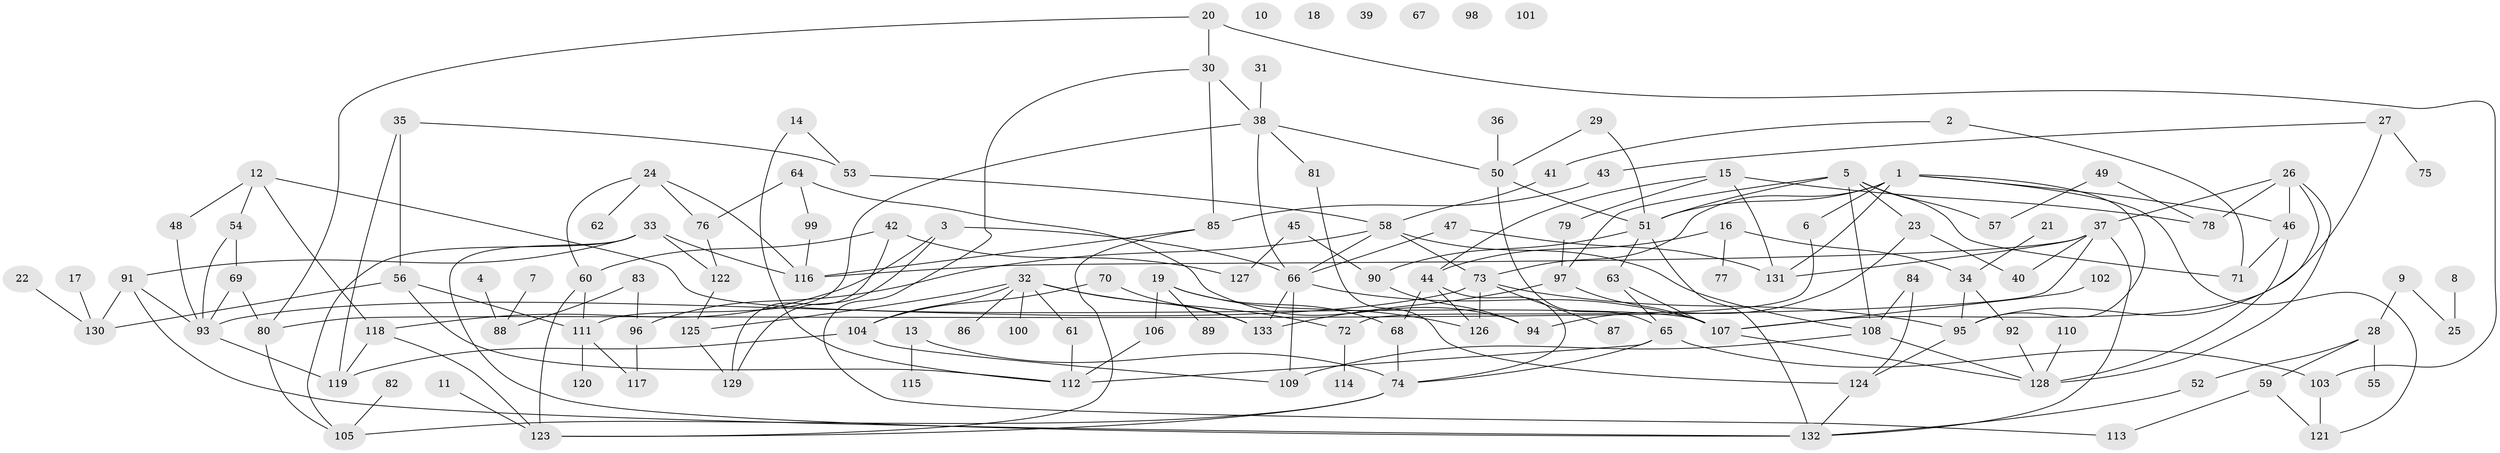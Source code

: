 // Generated by graph-tools (version 1.1) at 2025/40/03/09/25 04:40:02]
// undirected, 133 vertices, 199 edges
graph export_dot {
graph [start="1"]
  node [color=gray90,style=filled];
  1;
  2;
  3;
  4;
  5;
  6;
  7;
  8;
  9;
  10;
  11;
  12;
  13;
  14;
  15;
  16;
  17;
  18;
  19;
  20;
  21;
  22;
  23;
  24;
  25;
  26;
  27;
  28;
  29;
  30;
  31;
  32;
  33;
  34;
  35;
  36;
  37;
  38;
  39;
  40;
  41;
  42;
  43;
  44;
  45;
  46;
  47;
  48;
  49;
  50;
  51;
  52;
  53;
  54;
  55;
  56;
  57;
  58;
  59;
  60;
  61;
  62;
  63;
  64;
  65;
  66;
  67;
  68;
  69;
  70;
  71;
  72;
  73;
  74;
  75;
  76;
  77;
  78;
  79;
  80;
  81;
  82;
  83;
  84;
  85;
  86;
  87;
  88;
  89;
  90;
  91;
  92;
  93;
  94;
  95;
  96;
  97;
  98;
  99;
  100;
  101;
  102;
  103;
  104;
  105;
  106;
  107;
  108;
  109;
  110;
  111;
  112;
  113;
  114;
  115;
  116;
  117;
  118;
  119;
  120;
  121;
  122;
  123;
  124;
  125;
  126;
  127;
  128;
  129;
  130;
  131;
  132;
  133;
  1 -- 6;
  1 -- 46;
  1 -- 51;
  1 -- 73;
  1 -- 95;
  1 -- 121;
  1 -- 131;
  2 -- 41;
  2 -- 71;
  3 -- 66;
  3 -- 118;
  3 -- 129;
  4 -- 88;
  5 -- 23;
  5 -- 51;
  5 -- 57;
  5 -- 71;
  5 -- 97;
  5 -- 108;
  6 -- 72;
  7 -- 88;
  8 -- 25;
  9 -- 25;
  9 -- 28;
  11 -- 123;
  12 -- 48;
  12 -- 54;
  12 -- 107;
  12 -- 118;
  13 -- 74;
  13 -- 115;
  14 -- 53;
  14 -- 112;
  15 -- 44;
  15 -- 78;
  15 -- 79;
  15 -- 131;
  16 -- 34;
  16 -- 44;
  16 -- 77;
  17 -- 130;
  19 -- 68;
  19 -- 89;
  19 -- 106;
  19 -- 126;
  20 -- 30;
  20 -- 80;
  20 -- 103;
  21 -- 34;
  22 -- 130;
  23 -- 40;
  23 -- 94;
  24 -- 60;
  24 -- 62;
  24 -- 76;
  24 -- 116;
  26 -- 37;
  26 -- 46;
  26 -- 78;
  26 -- 95;
  26 -- 128;
  27 -- 43;
  27 -- 75;
  27 -- 107;
  28 -- 52;
  28 -- 55;
  28 -- 59;
  29 -- 50;
  29 -- 51;
  30 -- 38;
  30 -- 85;
  30 -- 113;
  31 -- 38;
  32 -- 61;
  32 -- 72;
  32 -- 86;
  32 -- 100;
  32 -- 104;
  32 -- 125;
  32 -- 133;
  33 -- 91;
  33 -- 105;
  33 -- 116;
  33 -- 122;
  33 -- 132;
  34 -- 92;
  34 -- 95;
  35 -- 53;
  35 -- 56;
  35 -- 119;
  36 -- 50;
  37 -- 40;
  37 -- 80;
  37 -- 116;
  37 -- 131;
  37 -- 132;
  38 -- 50;
  38 -- 66;
  38 -- 81;
  38 -- 111;
  41 -- 58;
  42 -- 60;
  42 -- 127;
  42 -- 129;
  43 -- 85;
  44 -- 68;
  44 -- 74;
  44 -- 126;
  45 -- 90;
  45 -- 127;
  46 -- 71;
  46 -- 128;
  47 -- 66;
  47 -- 131;
  48 -- 93;
  49 -- 57;
  49 -- 78;
  50 -- 51;
  50 -- 65;
  51 -- 63;
  51 -- 90;
  51 -- 132;
  52 -- 132;
  53 -- 58;
  54 -- 69;
  54 -- 93;
  56 -- 111;
  56 -- 112;
  56 -- 130;
  58 -- 66;
  58 -- 73;
  58 -- 96;
  58 -- 108;
  59 -- 113;
  59 -- 121;
  60 -- 111;
  60 -- 123;
  61 -- 112;
  63 -- 65;
  63 -- 107;
  64 -- 76;
  64 -- 94;
  64 -- 99;
  65 -- 74;
  65 -- 103;
  65 -- 112;
  66 -- 107;
  66 -- 109;
  66 -- 133;
  68 -- 74;
  69 -- 80;
  69 -- 93;
  70 -- 104;
  70 -- 133;
  72 -- 114;
  73 -- 87;
  73 -- 93;
  73 -- 95;
  73 -- 126;
  74 -- 105;
  74 -- 123;
  76 -- 122;
  79 -- 97;
  80 -- 105;
  81 -- 124;
  82 -- 105;
  83 -- 88;
  83 -- 96;
  84 -- 108;
  84 -- 124;
  85 -- 116;
  85 -- 123;
  90 -- 94;
  91 -- 93;
  91 -- 130;
  91 -- 132;
  92 -- 128;
  93 -- 119;
  95 -- 124;
  96 -- 117;
  97 -- 107;
  97 -- 133;
  99 -- 116;
  102 -- 107;
  103 -- 121;
  104 -- 109;
  104 -- 119;
  106 -- 112;
  107 -- 128;
  108 -- 109;
  108 -- 128;
  110 -- 128;
  111 -- 117;
  111 -- 120;
  118 -- 119;
  118 -- 123;
  122 -- 125;
  124 -- 132;
  125 -- 129;
}
